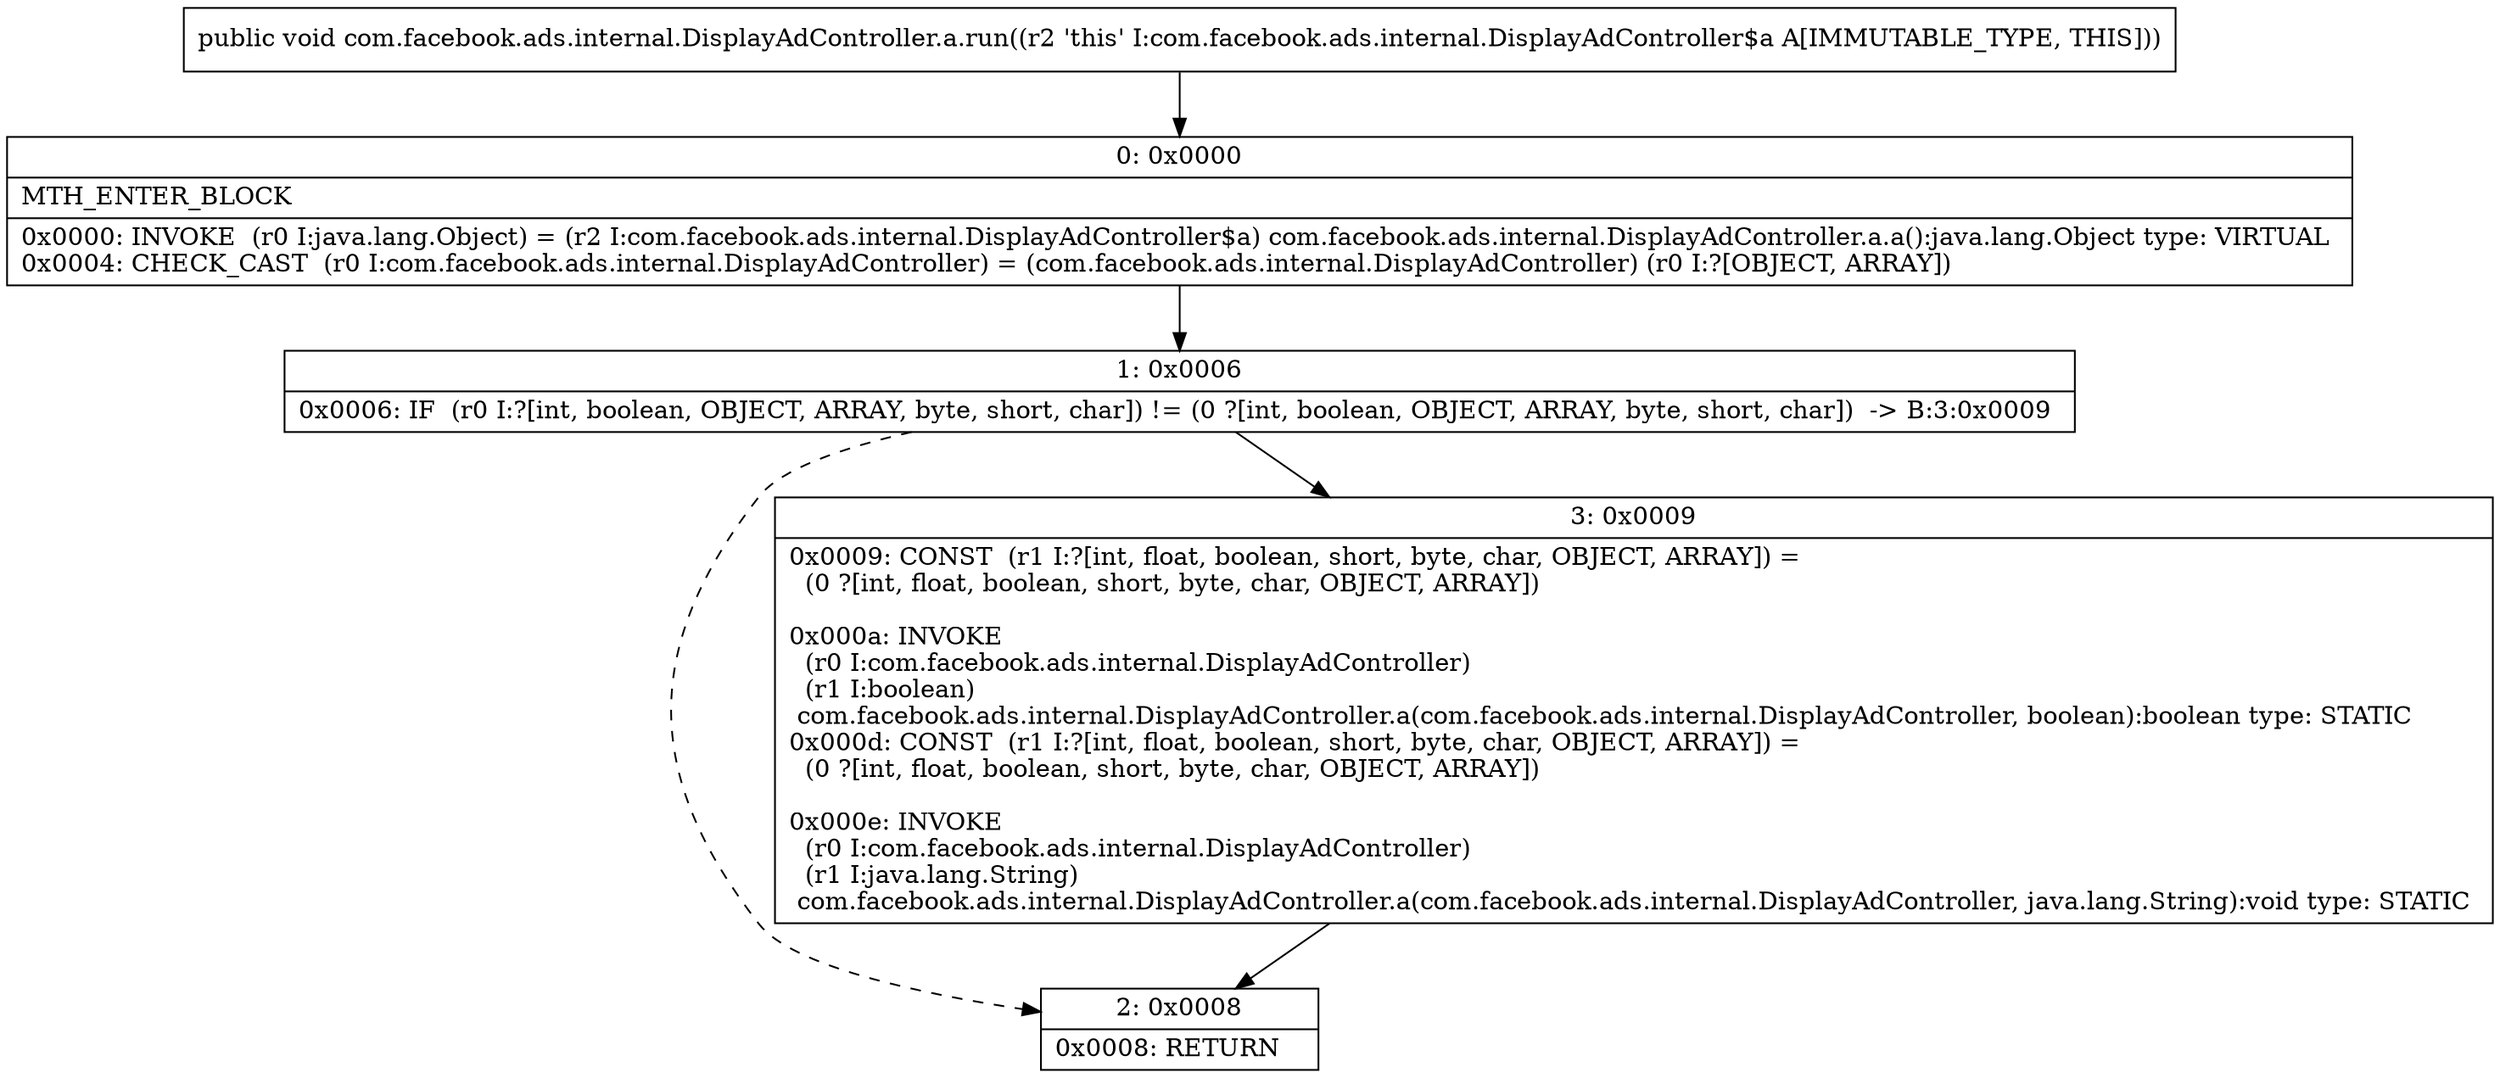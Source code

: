 digraph "CFG forcom.facebook.ads.internal.DisplayAdController.a.run()V" {
Node_0 [shape=record,label="{0\:\ 0x0000|MTH_ENTER_BLOCK\l|0x0000: INVOKE  (r0 I:java.lang.Object) = (r2 I:com.facebook.ads.internal.DisplayAdController$a) com.facebook.ads.internal.DisplayAdController.a.a():java.lang.Object type: VIRTUAL \l0x0004: CHECK_CAST  (r0 I:com.facebook.ads.internal.DisplayAdController) = (com.facebook.ads.internal.DisplayAdController) (r0 I:?[OBJECT, ARRAY]) \l}"];
Node_1 [shape=record,label="{1\:\ 0x0006|0x0006: IF  (r0 I:?[int, boolean, OBJECT, ARRAY, byte, short, char]) != (0 ?[int, boolean, OBJECT, ARRAY, byte, short, char])  \-\> B:3:0x0009 \l}"];
Node_2 [shape=record,label="{2\:\ 0x0008|0x0008: RETURN   \l}"];
Node_3 [shape=record,label="{3\:\ 0x0009|0x0009: CONST  (r1 I:?[int, float, boolean, short, byte, char, OBJECT, ARRAY]) = \l  (0 ?[int, float, boolean, short, byte, char, OBJECT, ARRAY])\l \l0x000a: INVOKE  \l  (r0 I:com.facebook.ads.internal.DisplayAdController)\l  (r1 I:boolean)\l com.facebook.ads.internal.DisplayAdController.a(com.facebook.ads.internal.DisplayAdController, boolean):boolean type: STATIC \l0x000d: CONST  (r1 I:?[int, float, boolean, short, byte, char, OBJECT, ARRAY]) = \l  (0 ?[int, float, boolean, short, byte, char, OBJECT, ARRAY])\l \l0x000e: INVOKE  \l  (r0 I:com.facebook.ads.internal.DisplayAdController)\l  (r1 I:java.lang.String)\l com.facebook.ads.internal.DisplayAdController.a(com.facebook.ads.internal.DisplayAdController, java.lang.String):void type: STATIC \l}"];
MethodNode[shape=record,label="{public void com.facebook.ads.internal.DisplayAdController.a.run((r2 'this' I:com.facebook.ads.internal.DisplayAdController$a A[IMMUTABLE_TYPE, THIS])) }"];
MethodNode -> Node_0;
Node_0 -> Node_1;
Node_1 -> Node_2[style=dashed];
Node_1 -> Node_3;
Node_3 -> Node_2;
}

